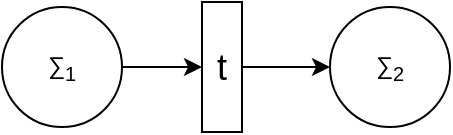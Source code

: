<mxfile version="21.0.6" type="github">
  <diagram name="第 1 页" id="8NZPt4BKL3ZUkq8rwfjg">
    <mxGraphModel dx="819" dy="473" grid="1" gridSize="10" guides="1" tooltips="1" connect="1" arrows="1" fold="1" page="1" pageScale="1" pageWidth="827" pageHeight="1169" math="0" shadow="0">
      <root>
        <mxCell id="0" />
        <mxCell id="1" parent="0" />
        <mxCell id="93vt35J30JlQjtE3s2DI-4" value="" style="edgeStyle=orthogonalEdgeStyle;rounded=0;orthogonalLoop=1;jettySize=auto;html=1;" edge="1" parent="1" source="93vt35J30JlQjtE3s2DI-1" target="93vt35J30JlQjtE3s2DI-2">
          <mxGeometry relative="1" as="geometry" />
        </mxCell>
        <mxCell id="93vt35J30JlQjtE3s2DI-1" value="∑&lt;sub&gt;1&lt;/sub&gt;" style="ellipse;whiteSpace=wrap;html=1;aspect=fixed;" vertex="1" parent="1">
          <mxGeometry x="250" y="97.5" width="60" height="60" as="geometry" />
        </mxCell>
        <mxCell id="93vt35J30JlQjtE3s2DI-5" value="" style="edgeStyle=orthogonalEdgeStyle;rounded=0;orthogonalLoop=1;jettySize=auto;html=1;" edge="1" parent="1" source="93vt35J30JlQjtE3s2DI-2" target="93vt35J30JlQjtE3s2DI-3">
          <mxGeometry relative="1" as="geometry" />
        </mxCell>
        <mxCell id="93vt35J30JlQjtE3s2DI-2" value="&lt;font style=&quot;font-size: 18px;&quot;&gt;t&lt;/font&gt;" style="rounded=0;whiteSpace=wrap;html=1;" vertex="1" parent="1">
          <mxGeometry x="350" y="95" width="20" height="65" as="geometry" />
        </mxCell>
        <mxCell id="93vt35J30JlQjtE3s2DI-3" value="∑&lt;sub&gt;2&lt;/sub&gt;" style="ellipse;whiteSpace=wrap;html=1;aspect=fixed;" vertex="1" parent="1">
          <mxGeometry x="414" y="97.5" width="60" height="60" as="geometry" />
        </mxCell>
      </root>
    </mxGraphModel>
  </diagram>
</mxfile>

